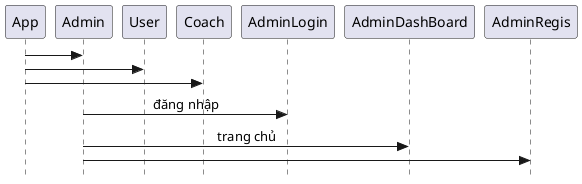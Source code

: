 @startuml Structure Frontend
skinparam Style strictuml
skinparam SequenceMessageAlignment center

' Chia thành 3 loại người dùng
App -> Admin
App -> User
App -> Coach

' Các trang của Admin

Admin-> AdminLogin : đăng nhập
Admin-> AdminDashBoard : trang chủ 
Admin-> AdminRegis


@enduml